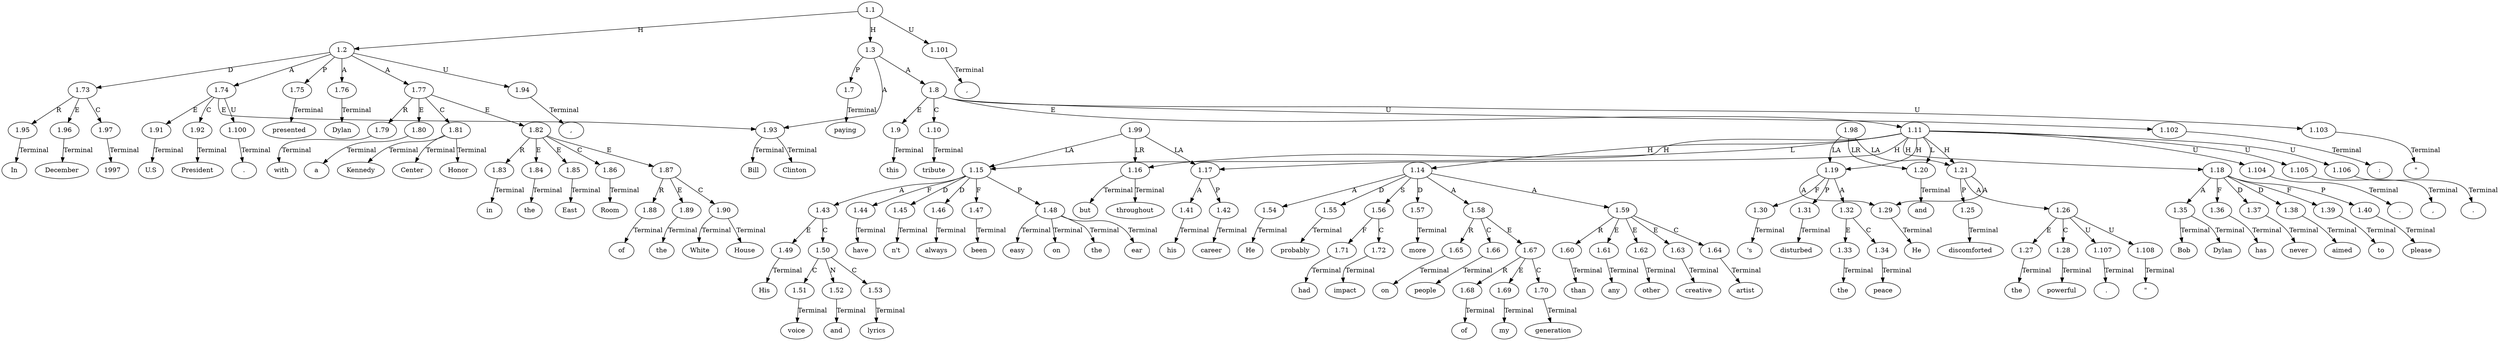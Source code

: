 // Graph
digraph {
	0.1 [label=In ordering=out]
	0.10 [label=presented ordering=out]
	0.11 [label=Dylan ordering=out]
	0.12 [label=with ordering=out]
	0.13 [label=a ordering=out]
	0.14 [label=Kennedy ordering=out]
	0.15 [label=Center ordering=out]
	0.16 [label=Honor ordering=out]
	0.17 [label=in ordering=out]
	0.18 [label=the ordering=out]
	0.19 [label=East ordering=out]
	0.2 [label=December ordering=out]
	0.20 [label=Room ordering=out]
	0.21 [label=of ordering=out]
	0.22 [label=the ordering=out]
	0.23 [label=White ordering=out]
	0.24 [label=House ordering=out]
	0.25 [label="," ordering=out]
	0.26 [label=paying ordering=out]
	0.27 [label=this ordering=out]
	0.28 [label=tribute ordering=out]
	0.29 [label=":" ordering=out]
	0.3 [label=1997 ordering=out]
	0.30 [label="\"" ordering=out]
	0.31 [label=He ordering=out]
	0.32 [label=probably ordering=out]
	0.33 [label=had ordering=out]
	0.34 [label=more ordering=out]
	0.35 [label=impact ordering=out]
	0.36 [label=on ordering=out]
	0.37 [label=people ordering=out]
	0.38 [label=of ordering=out]
	0.39 [label=my ordering=out]
	0.4 [label="," ordering=out]
	0.40 [label=generation ordering=out]
	0.41 [label=than ordering=out]
	0.42 [label=any ordering=out]
	0.43 [label=other ordering=out]
	0.44 [label=creative ordering=out]
	0.45 [label=artist ordering=out]
	0.46 [label="." ordering=out]
	0.47 [label=His ordering=out]
	0.48 [label=voice ordering=out]
	0.49 [label=and ordering=out]
	0.5 [label="U.S" ordering=out]
	0.50 [label=lyrics ordering=out]
	0.51 [label=have ordering=out]
	0.52 [label="n't" ordering=out]
	0.53 [label=always ordering=out]
	0.54 [label=been ordering=out]
	0.55 [label=easy ordering=out]
	0.56 [label=on ordering=out]
	0.57 [label=the ordering=out]
	0.58 [label=ear ordering=out]
	0.59 [label="," ordering=out]
	0.6 [label="." ordering=out]
	0.60 [label=but ordering=out]
	0.61 [label=throughout ordering=out]
	0.62 [label=his ordering=out]
	0.63 [label=career ordering=out]
	0.64 [label=Bob ordering=out]
	0.65 [label=Dylan ordering=out]
	0.66 [label=has ordering=out]
	0.67 [label=never ordering=out]
	0.68 [label=aimed ordering=out]
	0.69 [label=to ordering=out]
	0.7 [label=President ordering=out]
	0.70 [label=please ordering=out]
	0.71 [label="." ordering=out]
	0.72 [label=He ordering=out]
	0.73 [label="'s" ordering=out]
	0.74 [label=disturbed ordering=out]
	0.75 [label=the ordering=out]
	0.76 [label=peace ordering=out]
	0.77 [label=and ordering=out]
	0.78 [label=discomforted ordering=out]
	0.79 [label=the ordering=out]
	0.8 [label=Bill ordering=out]
	0.80 [label=powerful ordering=out]
	0.81 [label="." ordering=out]
	0.82 [label="\"" ordering=out]
	0.9 [label=Clinton ordering=out]
	1.1 [label=1.1 ordering=out]
	1.2 [label=1.2 ordering=out]
	1.3 [label=1.3 ordering=out]
	1.7 [label=1.7 ordering=out]
	1.8 [label=1.8 ordering=out]
	1.9 [label=1.9 ordering=out]
	1.10 [label=1.10 ordering=out]
	1.11 [label=1.11 ordering=out]
	1.14 [label=1.14 ordering=out]
	1.15 [label=1.15 ordering=out]
	1.16 [label=1.16 ordering=out]
	1.17 [label=1.17 ordering=out]
	1.18 [label=1.18 ordering=out]
	1.19 [label=1.19 ordering=out]
	1.20 [label=1.20 ordering=out]
	1.21 [label=1.21 ordering=out]
	1.25 [label=1.25 ordering=out]
	1.26 [label=1.26 ordering=out]
	1.27 [label=1.27 ordering=out]
	1.28 [label=1.28 ordering=out]
	1.29 [label=1.29 ordering=out]
	1.30 [label=1.30 ordering=out]
	1.31 [label=1.31 ordering=out]
	1.32 [label=1.32 ordering=out]
	1.33 [label=1.33 ordering=out]
	1.34 [label=1.34 ordering=out]
	1.35 [label=1.35 ordering=out]
	1.36 [label=1.36 ordering=out]
	1.37 [label=1.37 ordering=out]
	1.38 [label=1.38 ordering=out]
	1.39 [label=1.39 ordering=out]
	1.40 [label=1.40 ordering=out]
	1.41 [label=1.41 ordering=out]
	1.42 [label=1.42 ordering=out]
	1.43 [label=1.43 ordering=out]
	1.44 [label=1.44 ordering=out]
	1.45 [label=1.45 ordering=out]
	1.46 [label=1.46 ordering=out]
	1.47 [label=1.47 ordering=out]
	1.48 [label=1.48 ordering=out]
	1.49 [label=1.49 ordering=out]
	1.50 [label=1.50 ordering=out]
	1.51 [label=1.51 ordering=out]
	1.52 [label=1.52 ordering=out]
	1.53 [label=1.53 ordering=out]
	1.54 [label=1.54 ordering=out]
	1.55 [label=1.55 ordering=out]
	1.56 [label=1.56 ordering=out]
	1.57 [label=1.57 ordering=out]
	1.58 [label=1.58 ordering=out]
	1.59 [label=1.59 ordering=out]
	1.60 [label=1.60 ordering=out]
	1.61 [label=1.61 ordering=out]
	1.62 [label=1.62 ordering=out]
	1.63 [label=1.63 ordering=out]
	1.64 [label=1.64 ordering=out]
	1.65 [label=1.65 ordering=out]
	1.66 [label=1.66 ordering=out]
	1.67 [label=1.67 ordering=out]
	1.68 [label=1.68 ordering=out]
	1.69 [label=1.69 ordering=out]
	1.70 [label=1.70 ordering=out]
	1.71 [label=1.71 ordering=out]
	1.72 [label=1.72 ordering=out]
	1.73 [label=1.73 ordering=out]
	1.74 [label=1.74 ordering=out]
	1.75 [label=1.75 ordering=out]
	1.76 [label=1.76 ordering=out]
	1.77 [label=1.77 ordering=out]
	1.79 [label=1.79 ordering=out]
	1.80 [label=1.80 ordering=out]
	1.81 [label=1.81 ordering=out]
	1.82 [label=1.82 ordering=out]
	1.83 [label=1.83 ordering=out]
	1.84 [label=1.84 ordering=out]
	1.85 [label=1.85 ordering=out]
	1.86 [label=1.86 ordering=out]
	1.87 [label=1.87 ordering=out]
	1.88 [label=1.88 ordering=out]
	1.89 [label=1.89 ordering=out]
	1.90 [label=1.90 ordering=out]
	1.91 [label=1.91 ordering=out]
	1.92 [label=1.92 ordering=out]
	1.93 [label=1.93 ordering=out]
	1.94 [label=1.94 ordering=out]
	1.95 [label=1.95 ordering=out]
	1.96 [label=1.96 ordering=out]
	1.97 [label=1.97 ordering=out]
	1.98 [label=1.98 ordering=out]
	1.99 [label=1.99 ordering=out]
	1.100 [label=1.100 ordering=out]
	1.101 [label=1.101 ordering=out]
	1.102 [label=1.102 ordering=out]
	1.103 [label=1.103 ordering=out]
	1.104 [label=1.104 ordering=out]
	1.105 [label=1.105 ordering=out]
	1.106 [label=1.106 ordering=out]
	1.107 [label=1.107 ordering=out]
	1.108 [label=1.108 ordering=out]
	1.1 -> 1.2 [label=H ordering=out]
	1.1 -> 1.3 [label=H ordering=out]
	1.1 -> 1.101 [label=U ordering=out]
	1.2 -> 1.73 [label=D ordering=out]
	1.2 -> 1.74 [label=A ordering=out]
	1.2 -> 1.75 [label=P ordering=out]
	1.2 -> 1.76 [label=A ordering=out]
	1.2 -> 1.77 [label=A ordering=out]
	1.2 -> 1.94 [label=U ordering=out]
	1.3 -> 1.7 [label=P ordering=out]
	1.3 -> 1.8 [label=A ordering=out]
	1.3 -> 1.93 [label=A ordering=out]
	1.7 -> 0.26 [label=Terminal ordering=out]
	1.8 -> 1.9 [label=E ordering=out]
	1.8 -> 1.10 [label=C ordering=out]
	1.8 -> 1.11 [label=E ordering=out]
	1.8 -> 1.102 [label=U ordering=out]
	1.8 -> 1.103 [label=U ordering=out]
	1.9 -> 0.27 [label=Terminal ordering=out]
	1.10 -> 0.28 [label=Terminal ordering=out]
	1.11 -> 1.14 [label=H ordering=out]
	1.11 -> 1.15 [label=H ordering=out]
	1.11 -> 1.16 [label=L ordering=out]
	1.11 -> 1.17 [label=H ordering=out]
	1.11 -> 1.18 [label=H ordering=out]
	1.11 -> 1.19 [label=H ordering=out]
	1.11 -> 1.20 [label=L ordering=out]
	1.11 -> 1.21 [label=H ordering=out]
	1.11 -> 1.104 [label=U ordering=out]
	1.11 -> 1.105 [label=U ordering=out]
	1.11 -> 1.106 [label=U ordering=out]
	1.14 -> 1.54 [label=A ordering=out]
	1.14 -> 1.55 [label=D ordering=out]
	1.14 -> 1.56 [label=S ordering=out]
	1.14 -> 1.57 [label=D ordering=out]
	1.14 -> 1.58 [label=A ordering=out]
	1.14 -> 1.59 [label=A ordering=out]
	1.15 -> 1.43 [label=A ordering=out]
	1.15 -> 1.44 [label=F ordering=out]
	1.15 -> 1.45 [label=D ordering=out]
	1.15 -> 1.46 [label=D ordering=out]
	1.15 -> 1.47 [label=F ordering=out]
	1.15 -> 1.48 [label=P ordering=out]
	1.16 -> 0.60 [label=Terminal ordering=out]
	1.16 -> 0.61 [label=Terminal ordering=out]
	1.17 -> 1.41 [label=A ordering=out]
	1.17 -> 1.42 [label=P ordering=out]
	1.18 -> 1.35 [label=A ordering=out]
	1.18 -> 1.36 [label=F ordering=out]
	1.18 -> 1.37 [label=D ordering=out]
	1.18 -> 1.38 [label=D ordering=out]
	1.18 -> 1.39 [label=F ordering=out]
	1.18 -> 1.40 [label=P ordering=out]
	1.19 -> 1.29 [label=A ordering=out]
	1.19 -> 1.30 [label=F ordering=out]
	1.19 -> 1.31 [label=P ordering=out]
	1.19 -> 1.32 [label=A ordering=out]
	1.20 -> 0.77 [label=Terminal ordering=out]
	1.21 -> 1.25 [label=P ordering=out]
	1.21 -> 1.26 [label=A ordering=out]
	1.21 -> 1.29 [label=A ordering=out]
	1.25 -> 0.78 [label=Terminal ordering=out]
	1.26 -> 1.27 [label=E ordering=out]
	1.26 -> 1.28 [label=C ordering=out]
	1.26 -> 1.107 [label=U ordering=out]
	1.26 -> 1.108 [label=U ordering=out]
	1.27 -> 0.79 [label=Terminal ordering=out]
	1.28 -> 0.80 [label=Terminal ordering=out]
	1.29 -> 0.72 [label=Terminal ordering=out]
	1.30 -> 0.73 [label=Terminal ordering=out]
	1.31 -> 0.74 [label=Terminal ordering=out]
	1.32 -> 1.33 [label=E ordering=out]
	1.32 -> 1.34 [label=C ordering=out]
	1.33 -> 0.75 [label=Terminal ordering=out]
	1.34 -> 0.76 [label=Terminal ordering=out]
	1.35 -> 0.64 [label=Terminal ordering=out]
	1.35 -> 0.65 [label=Terminal ordering=out]
	1.36 -> 0.66 [label=Terminal ordering=out]
	1.37 -> 0.67 [label=Terminal ordering=out]
	1.38 -> 0.68 [label=Terminal ordering=out]
	1.39 -> 0.69 [label=Terminal ordering=out]
	1.40 -> 0.70 [label=Terminal ordering=out]
	1.41 -> 0.62 [label=Terminal ordering=out]
	1.42 -> 0.63 [label=Terminal ordering=out]
	1.43 -> 1.49 [label=E ordering=out]
	1.43 -> 1.50 [label=C ordering=out]
	1.44 -> 0.51 [label=Terminal ordering=out]
	1.45 -> 0.52 [label=Terminal ordering=out]
	1.46 -> 0.53 [label=Terminal ordering=out]
	1.47 -> 0.54 [label=Terminal ordering=out]
	1.48 -> 0.55 [label=Terminal ordering=out]
	1.48 -> 0.56 [label=Terminal ordering=out]
	1.48 -> 0.57 [label=Terminal ordering=out]
	1.48 -> 0.58 [label=Terminal ordering=out]
	1.49 -> 0.47 [label=Terminal ordering=out]
	1.50 -> 1.51 [label=C ordering=out]
	1.50 -> 1.52 [label=N ordering=out]
	1.50 -> 1.53 [label=C ordering=out]
	1.51 -> 0.48 [label=Terminal ordering=out]
	1.52 -> 0.49 [label=Terminal ordering=out]
	1.53 -> 0.50 [label=Terminal ordering=out]
	1.54 -> 0.31 [label=Terminal ordering=out]
	1.55 -> 0.32 [label=Terminal ordering=out]
	1.56 -> 1.71 [label=F ordering=out]
	1.56 -> 1.72 [label=C ordering=out]
	1.57 -> 0.34 [label=Terminal ordering=out]
	1.58 -> 1.65 [label=R ordering=out]
	1.58 -> 1.66 [label=C ordering=out]
	1.58 -> 1.67 [label=E ordering=out]
	1.59 -> 1.60 [label=R ordering=out]
	1.59 -> 1.61 [label=E ordering=out]
	1.59 -> 1.62 [label=E ordering=out]
	1.59 -> 1.63 [label=E ordering=out]
	1.59 -> 1.64 [label=C ordering=out]
	1.60 -> 0.41 [label=Terminal ordering=out]
	1.61 -> 0.42 [label=Terminal ordering=out]
	1.62 -> 0.43 [label=Terminal ordering=out]
	1.63 -> 0.44 [label=Terminal ordering=out]
	1.64 -> 0.45 [label=Terminal ordering=out]
	1.65 -> 0.36 [label=Terminal ordering=out]
	1.66 -> 0.37 [label=Terminal ordering=out]
	1.67 -> 1.68 [label=R ordering=out]
	1.67 -> 1.69 [label=E ordering=out]
	1.67 -> 1.70 [label=C ordering=out]
	1.68 -> 0.38 [label=Terminal ordering=out]
	1.69 -> 0.39 [label=Terminal ordering=out]
	1.70 -> 0.40 [label=Terminal ordering=out]
	1.71 -> 0.33 [label=Terminal ordering=out]
	1.72 -> 0.35 [label=Terminal ordering=out]
	1.73 -> 1.95 [label=R ordering=out]
	1.73 -> 1.96 [label=E ordering=out]
	1.73 -> 1.97 [label=C ordering=out]
	1.74 -> 1.91 [label=E ordering=out]
	1.74 -> 1.92 [label=C ordering=out]
	1.74 -> 1.93 [label=E ordering=out]
	1.74 -> 1.100 [label=U ordering=out]
	1.75 -> 0.10 [label=Terminal ordering=out]
	1.76 -> 0.11 [label=Terminal ordering=out]
	1.77 -> 1.79 [label=R ordering=out]
	1.77 -> 1.80 [label=E ordering=out]
	1.77 -> 1.81 [label=C ordering=out]
	1.77 -> 1.82 [label=E ordering=out]
	1.79 -> 0.12 [label=Terminal ordering=out]
	1.80 -> 0.13 [label=Terminal ordering=out]
	1.81 -> 0.14 [label=Terminal ordering=out]
	1.81 -> 0.15 [label=Terminal ordering=out]
	1.81 -> 0.16 [label=Terminal ordering=out]
	1.82 -> 1.83 [label=R ordering=out]
	1.82 -> 1.84 [label=E ordering=out]
	1.82 -> 1.85 [label=E ordering=out]
	1.82 -> 1.86 [label=C ordering=out]
	1.82 -> 1.87 [label=E ordering=out]
	1.83 -> 0.17 [label=Terminal ordering=out]
	1.84 -> 0.18 [label=Terminal ordering=out]
	1.85 -> 0.19 [label=Terminal ordering=out]
	1.86 -> 0.20 [label=Terminal ordering=out]
	1.87 -> 1.88 [label=R ordering=out]
	1.87 -> 1.89 [label=E ordering=out]
	1.87 -> 1.90 [label=C ordering=out]
	1.88 -> 0.21 [label=Terminal ordering=out]
	1.89 -> 0.22 [label=Terminal ordering=out]
	1.90 -> 0.23 [label=Terminal ordering=out]
	1.90 -> 0.24 [label=Terminal ordering=out]
	1.91 -> 0.5 [label=Terminal ordering=out]
	1.92 -> 0.7 [label=Terminal ordering=out]
	1.93 -> 0.8 [label=Terminal ordering=out]
	1.93 -> 0.9 [label=Terminal ordering=out]
	1.94 -> 0.4 [label=Terminal ordering=out]
	1.95 -> 0.1 [label=Terminal ordering=out]
	1.96 -> 0.2 [label=Terminal ordering=out]
	1.97 -> 0.3 [label=Terminal ordering=out]
	1.98 -> 1.19 [label=LA ordering=out]
	1.98 -> 1.20 [label=LR ordering=out]
	1.98 -> 1.21 [label=LA ordering=out]
	1.99 -> 1.15 [label=LA ordering=out]
	1.99 -> 1.16 [label=LR ordering=out]
	1.99 -> 1.17 [label=LA ordering=out]
	1.100 -> 0.6 [label=Terminal ordering=out]
	1.101 -> 0.25 [label=Terminal ordering=out]
	1.102 -> 0.29 [label=Terminal ordering=out]
	1.103 -> 0.30 [label=Terminal ordering=out]
	1.104 -> 0.46 [label=Terminal ordering=out]
	1.105 -> 0.59 [label=Terminal ordering=out]
	1.106 -> 0.71 [label=Terminal ordering=out]
	1.107 -> 0.81 [label=Terminal ordering=out]
	1.108 -> 0.82 [label=Terminal ordering=out]
}
